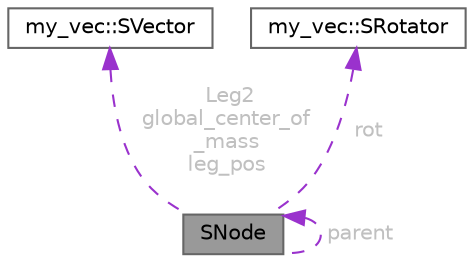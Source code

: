 digraph "SNode"
{
 // LATEX_PDF_SIZE
  bgcolor="transparent";
  edge [fontname=Helvetica,fontsize=10,labelfontname=Helvetica,labelfontsize=10];
  node [fontname=Helvetica,fontsize=10,shape=box,height=0.2,width=0.4];
  Node1 [id="Node000001",label="SNode",height=0.2,width=0.4,color="gray40", fillcolor="grey60", style="filled", fontcolor="black",tooltip=" "];
  Node2 -> Node1 [id="edge1_Node000001_Node000002",dir="back",color="darkorchid3",style="dashed",tooltip=" ",label=" Leg2\nglobal_center_of\l_mass\nleg_pos",fontcolor="grey" ];
  Node2 [id="Node000002",label="my_vec::SVector",height=0.2,width=0.4,color="gray40", fillcolor="white", style="filled",URL="$structmy__vec_1_1_s_vector.html",tooltip="ベクトルを表す構造体"];
  Node3 -> Node1 [id="edge2_Node000001_Node000003",dir="back",color="darkorchid3",style="dashed",tooltip=" ",label=" rot",fontcolor="grey" ];
  Node3 [id="Node000003",label="my_vec::SRotator",height=0.2,width=0.4,color="gray40", fillcolor="white", style="filled",URL="$structmy__vec_1_1_s_rotator.html",tooltip="回転を表す構造体．XYZオイラー角"];
  Node1 -> Node1 [id="edge3_Node000001_Node000001",dir="back",color="darkorchid3",style="dashed",tooltip=" ",label=" parent",fontcolor="grey" ];
}
